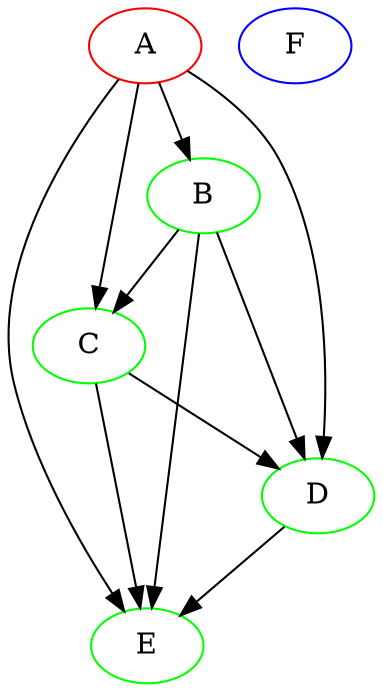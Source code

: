 digraph {
A [color=red];
B [color=green];
C [color=green];
D [color=green];
E [color=green];
F [color=blue];
A -> B;
A -> C;
A -> D;
A -> E;
B -> C;
B -> D;
B -> E;
C -> D;
C -> E;
D -> E;
}
